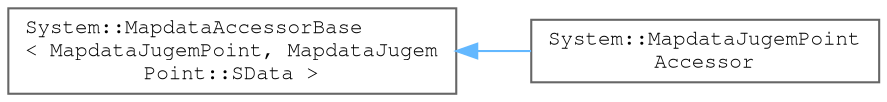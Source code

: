 digraph "Graphical Class Hierarchy"
{
 // LATEX_PDF_SIZE
  bgcolor="transparent";
  edge [fontname=FreeMono,fontsize=10,labelfontname=FreeMono,labelfontsize=10];
  node [fontname=FreeMono,fontsize=10,shape=box,height=0.2,width=0.4];
  rankdir="LR";
  Node0 [label="System::MapdataAccessorBase\l\< MapdataJugemPoint, MapdataJugem\lPoint::SData \>",height=0.2,width=0.4,color="grey40", fillcolor="white", style="filled",URL="$class_system_1_1_mapdata_accessor_base.html",tooltip=" "];
  Node0 -> Node1 [dir="back",color="steelblue1",style="solid"];
  Node1 [label="System::MapdataJugemPoint\lAccessor",height=0.2,width=0.4,color="grey40", fillcolor="white", style="filled",URL="$class_system_1_1_mapdata_jugem_point_accessor.html",tooltip=" "];
}
